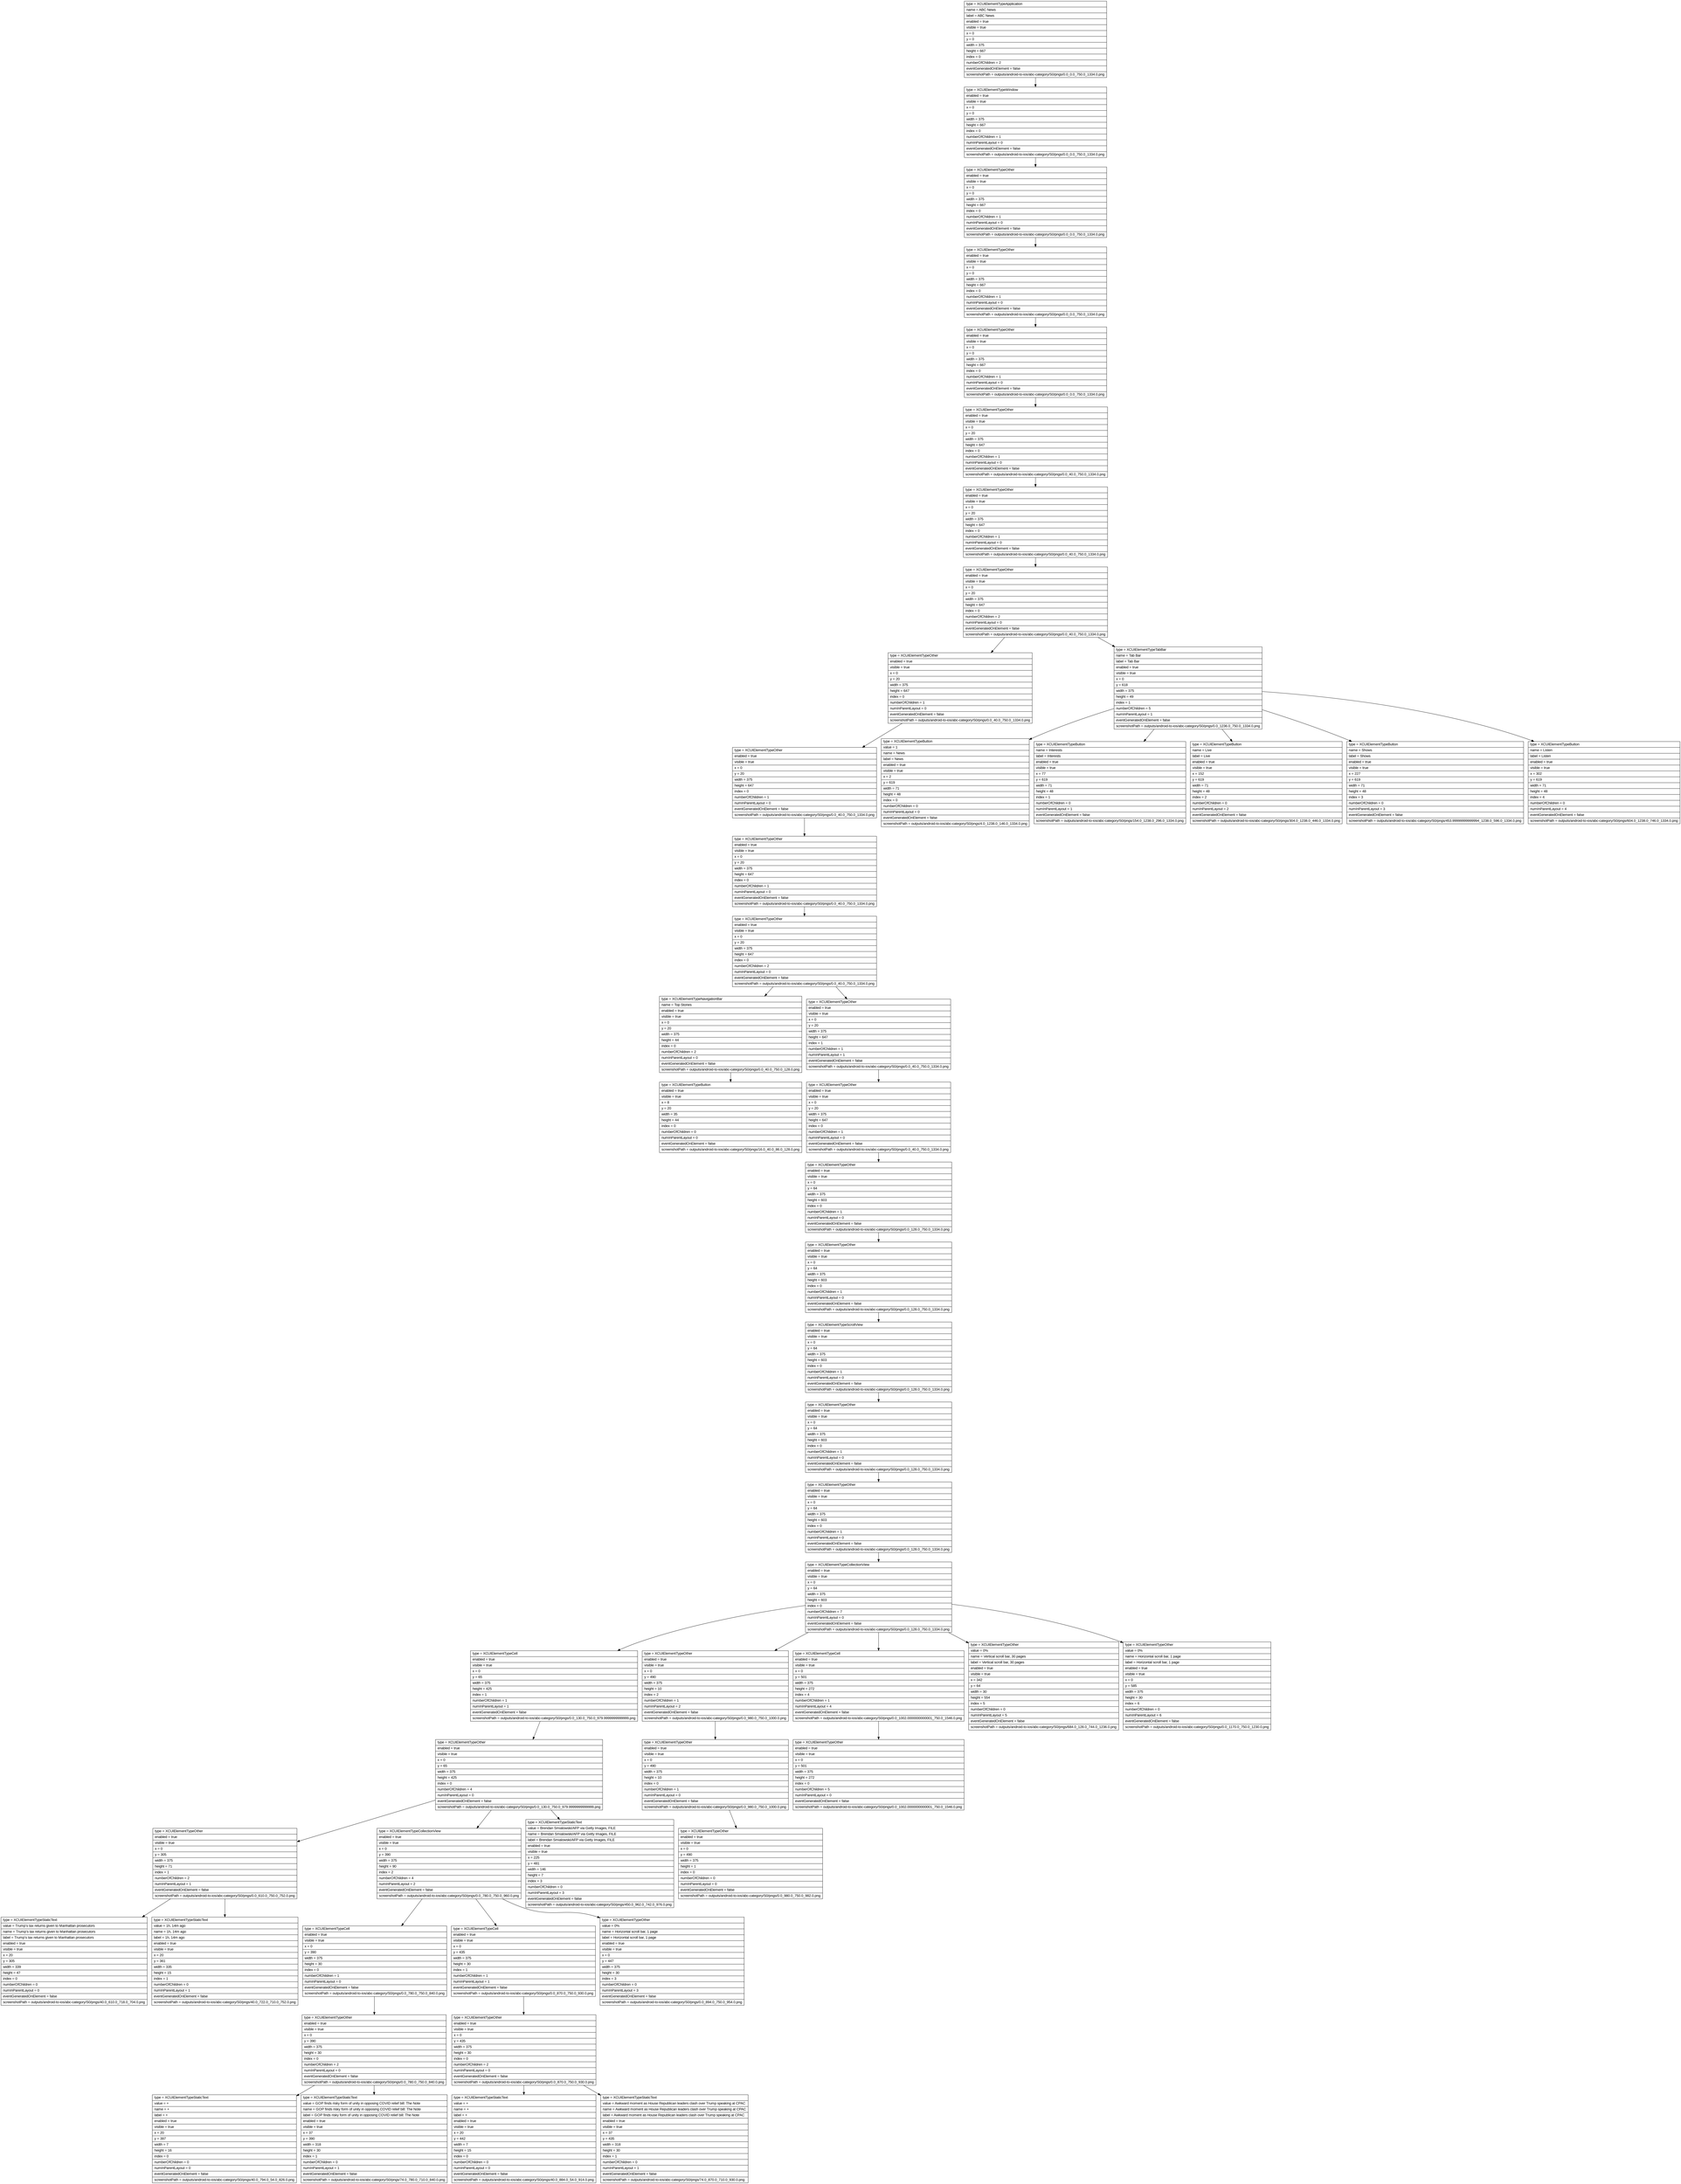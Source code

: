 digraph Layout {

	node [shape=record fontname=Arial];

	0	[label="{type = XCUIElementTypeApplication\l|name = ABC News\l|label = ABC News\l|enabled = true\l|visible = true\l|x = 0\l|y = 0\l|width = 375\l|height = 667\l|index = 0\l|numberOfChildren = 2\l|eventGeneratedOnElement = false \l|screenshotPath = outputs/android-to-ios/abc-category/S0/pngs/0.0_0.0_750.0_1334.0.png\l}"]
	1	[label="{type = XCUIElementTypeWindow\l|enabled = true\l|visible = true\l|x = 0\l|y = 0\l|width = 375\l|height = 667\l|index = 0\l|numberOfChildren = 1\l|numInParentLayout = 0\l|eventGeneratedOnElement = false \l|screenshotPath = outputs/android-to-ios/abc-category/S0/pngs/0.0_0.0_750.0_1334.0.png\l}"]
	2	[label="{type = XCUIElementTypeOther\l|enabled = true\l|visible = true\l|x = 0\l|y = 0\l|width = 375\l|height = 667\l|index = 0\l|numberOfChildren = 1\l|numInParentLayout = 0\l|eventGeneratedOnElement = false \l|screenshotPath = outputs/android-to-ios/abc-category/S0/pngs/0.0_0.0_750.0_1334.0.png\l}"]
	3	[label="{type = XCUIElementTypeOther\l|enabled = true\l|visible = true\l|x = 0\l|y = 0\l|width = 375\l|height = 667\l|index = 0\l|numberOfChildren = 1\l|numInParentLayout = 0\l|eventGeneratedOnElement = false \l|screenshotPath = outputs/android-to-ios/abc-category/S0/pngs/0.0_0.0_750.0_1334.0.png\l}"]
	4	[label="{type = XCUIElementTypeOther\l|enabled = true\l|visible = true\l|x = 0\l|y = 0\l|width = 375\l|height = 667\l|index = 0\l|numberOfChildren = 1\l|numInParentLayout = 0\l|eventGeneratedOnElement = false \l|screenshotPath = outputs/android-to-ios/abc-category/S0/pngs/0.0_0.0_750.0_1334.0.png\l}"]
	5	[label="{type = XCUIElementTypeOther\l|enabled = true\l|visible = true\l|x = 0\l|y = 20\l|width = 375\l|height = 647\l|index = 0\l|numberOfChildren = 1\l|numInParentLayout = 0\l|eventGeneratedOnElement = false \l|screenshotPath = outputs/android-to-ios/abc-category/S0/pngs/0.0_40.0_750.0_1334.0.png\l}"]
	6	[label="{type = XCUIElementTypeOther\l|enabled = true\l|visible = true\l|x = 0\l|y = 20\l|width = 375\l|height = 647\l|index = 0\l|numberOfChildren = 1\l|numInParentLayout = 0\l|eventGeneratedOnElement = false \l|screenshotPath = outputs/android-to-ios/abc-category/S0/pngs/0.0_40.0_750.0_1334.0.png\l}"]
	7	[label="{type = XCUIElementTypeOther\l|enabled = true\l|visible = true\l|x = 0\l|y = 20\l|width = 375\l|height = 647\l|index = 0\l|numberOfChildren = 2\l|numInParentLayout = 0\l|eventGeneratedOnElement = false \l|screenshotPath = outputs/android-to-ios/abc-category/S0/pngs/0.0_40.0_750.0_1334.0.png\l}"]
	8	[label="{type = XCUIElementTypeOther\l|enabled = true\l|visible = true\l|x = 0\l|y = 20\l|width = 375\l|height = 647\l|index = 0\l|numberOfChildren = 1\l|numInParentLayout = 0\l|eventGeneratedOnElement = false \l|screenshotPath = outputs/android-to-ios/abc-category/S0/pngs/0.0_40.0_750.0_1334.0.png\l}"]
	9	[label="{type = XCUIElementTypeTabBar\l|name = Tab Bar\l|label = Tab Bar\l|enabled = true\l|visible = true\l|x = 0\l|y = 618\l|width = 375\l|height = 49\l|index = 1\l|numberOfChildren = 5\l|numInParentLayout = 1\l|eventGeneratedOnElement = false \l|screenshotPath = outputs/android-to-ios/abc-category/S0/pngs/0.0_1236.0_750.0_1334.0.png\l}"]
	10	[label="{type = XCUIElementTypeOther\l|enabled = true\l|visible = true\l|x = 0\l|y = 20\l|width = 375\l|height = 647\l|index = 0\l|numberOfChildren = 1\l|numInParentLayout = 0\l|eventGeneratedOnElement = false \l|screenshotPath = outputs/android-to-ios/abc-category/S0/pngs/0.0_40.0_750.0_1334.0.png\l}"]
	11	[label="{type = XCUIElementTypeButton\l|value = 1\l|name = News\l|label = News\l|enabled = true\l|visible = true\l|x = 2\l|y = 619\l|width = 71\l|height = 48\l|index = 0\l|numberOfChildren = 0\l|numInParentLayout = 0\l|eventGeneratedOnElement = false \l|screenshotPath = outputs/android-to-ios/abc-category/S0/pngs/4.0_1238.0_146.0_1334.0.png\l}"]
	12	[label="{type = XCUIElementTypeButton\l|name = Interests\l|label = Interests\l|enabled = true\l|visible = true\l|x = 77\l|y = 619\l|width = 71\l|height = 48\l|index = 1\l|numberOfChildren = 0\l|numInParentLayout = 1\l|eventGeneratedOnElement = false \l|screenshotPath = outputs/android-to-ios/abc-category/S0/pngs/154.0_1238.0_296.0_1334.0.png\l}"]
	13	[label="{type = XCUIElementTypeButton\l|name = Live\l|label = Live\l|enabled = true\l|visible = true\l|x = 152\l|y = 619\l|width = 71\l|height = 48\l|index = 2\l|numberOfChildren = 0\l|numInParentLayout = 2\l|eventGeneratedOnElement = false \l|screenshotPath = outputs/android-to-ios/abc-category/S0/pngs/304.0_1238.0_446.0_1334.0.png\l}"]
	14	[label="{type = XCUIElementTypeButton\l|name = Shows\l|label = Shows\l|enabled = true\l|visible = true\l|x = 227\l|y = 619\l|width = 71\l|height = 48\l|index = 3\l|numberOfChildren = 0\l|numInParentLayout = 3\l|eventGeneratedOnElement = false \l|screenshotPath = outputs/android-to-ios/abc-category/S0/pngs/453.99999999999994_1238.0_596.0_1334.0.png\l}"]
	15	[label="{type = XCUIElementTypeButton\l|name = Listen\l|label = Listen\l|enabled = true\l|visible = true\l|x = 302\l|y = 619\l|width = 71\l|height = 48\l|index = 4\l|numberOfChildren = 0\l|numInParentLayout = 4\l|eventGeneratedOnElement = false \l|screenshotPath = outputs/android-to-ios/abc-category/S0/pngs/604.0_1238.0_746.0_1334.0.png\l}"]
	16	[label="{type = XCUIElementTypeOther\l|enabled = true\l|visible = true\l|x = 0\l|y = 20\l|width = 375\l|height = 647\l|index = 0\l|numberOfChildren = 1\l|numInParentLayout = 0\l|eventGeneratedOnElement = false \l|screenshotPath = outputs/android-to-ios/abc-category/S0/pngs/0.0_40.0_750.0_1334.0.png\l}"]
	17	[label="{type = XCUIElementTypeOther\l|enabled = true\l|visible = true\l|x = 0\l|y = 20\l|width = 375\l|height = 647\l|index = 0\l|numberOfChildren = 2\l|numInParentLayout = 0\l|eventGeneratedOnElement = false \l|screenshotPath = outputs/android-to-ios/abc-category/S0/pngs/0.0_40.0_750.0_1334.0.png\l}"]
	18	[label="{type = XCUIElementTypeNavigationBar\l|name = Top Stories\l|enabled = true\l|visible = true\l|x = 0\l|y = 20\l|width = 375\l|height = 44\l|index = 0\l|numberOfChildren = 2\l|numInParentLayout = 0\l|eventGeneratedOnElement = false \l|screenshotPath = outputs/android-to-ios/abc-category/S0/pngs/0.0_40.0_750.0_128.0.png\l}"]
	19	[label="{type = XCUIElementTypeOther\l|enabled = true\l|visible = true\l|x = 0\l|y = 20\l|width = 375\l|height = 647\l|index = 1\l|numberOfChildren = 1\l|numInParentLayout = 1\l|eventGeneratedOnElement = false \l|screenshotPath = outputs/android-to-ios/abc-category/S0/pngs/0.0_40.0_750.0_1334.0.png\l}"]
	20	[label="{type = XCUIElementTypeButton\l|enabled = true\l|visible = true\l|x = 8\l|y = 20\l|width = 35\l|height = 44\l|index = 0\l|numberOfChildren = 0\l|numInParentLayout = 0\l|eventGeneratedOnElement = false \l|screenshotPath = outputs/android-to-ios/abc-category/S0/pngs/16.0_40.0_86.0_128.0.png\l}"]
	21	[label="{type = XCUIElementTypeOther\l|enabled = true\l|visible = true\l|x = 0\l|y = 20\l|width = 375\l|height = 647\l|index = 0\l|numberOfChildren = 1\l|numInParentLayout = 0\l|eventGeneratedOnElement = false \l|screenshotPath = outputs/android-to-ios/abc-category/S0/pngs/0.0_40.0_750.0_1334.0.png\l}"]
	22	[label="{type = XCUIElementTypeOther\l|enabled = true\l|visible = true\l|x = 0\l|y = 64\l|width = 375\l|height = 603\l|index = 0\l|numberOfChildren = 1\l|numInParentLayout = 0\l|eventGeneratedOnElement = false \l|screenshotPath = outputs/android-to-ios/abc-category/S0/pngs/0.0_128.0_750.0_1334.0.png\l}"]
	23	[label="{type = XCUIElementTypeOther\l|enabled = true\l|visible = true\l|x = 0\l|y = 64\l|width = 375\l|height = 603\l|index = 0\l|numberOfChildren = 1\l|numInParentLayout = 0\l|eventGeneratedOnElement = false \l|screenshotPath = outputs/android-to-ios/abc-category/S0/pngs/0.0_128.0_750.0_1334.0.png\l}"]
	24	[label="{type = XCUIElementTypeScrollView\l|enabled = true\l|visible = true\l|x = 0\l|y = 64\l|width = 375\l|height = 603\l|index = 0\l|numberOfChildren = 1\l|numInParentLayout = 0\l|eventGeneratedOnElement = false \l|screenshotPath = outputs/android-to-ios/abc-category/S0/pngs/0.0_128.0_750.0_1334.0.png\l}"]
	25	[label="{type = XCUIElementTypeOther\l|enabled = true\l|visible = true\l|x = 0\l|y = 64\l|width = 375\l|height = 603\l|index = 0\l|numberOfChildren = 1\l|numInParentLayout = 0\l|eventGeneratedOnElement = false \l|screenshotPath = outputs/android-to-ios/abc-category/S0/pngs/0.0_128.0_750.0_1334.0.png\l}"]
	26	[label="{type = XCUIElementTypeOther\l|enabled = true\l|visible = true\l|x = 0\l|y = 64\l|width = 375\l|height = 603\l|index = 0\l|numberOfChildren = 1\l|numInParentLayout = 0\l|eventGeneratedOnElement = false \l|screenshotPath = outputs/android-to-ios/abc-category/S0/pngs/0.0_128.0_750.0_1334.0.png\l}"]
	27	[label="{type = XCUIElementTypeCollectionView\l|enabled = true\l|visible = true\l|x = 0\l|y = 64\l|width = 375\l|height = 603\l|index = 0\l|numberOfChildren = 7\l|numInParentLayout = 0\l|eventGeneratedOnElement = false \l|screenshotPath = outputs/android-to-ios/abc-category/S0/pngs/0.0_128.0_750.0_1334.0.png\l}"]
	28	[label="{type = XCUIElementTypeCell\l|enabled = true\l|visible = true\l|x = 0\l|y = 65\l|width = 375\l|height = 425\l|index = 1\l|numberOfChildren = 1\l|numInParentLayout = 1\l|eventGeneratedOnElement = false \l|screenshotPath = outputs/android-to-ios/abc-category/S0/pngs/0.0_130.0_750.0_979.9999999999999.png\l}"]
	29	[label="{type = XCUIElementTypeOther\l|enabled = true\l|visible = true\l|x = 0\l|y = 490\l|width = 375\l|height = 10\l|index = 2\l|numberOfChildren = 1\l|numInParentLayout = 2\l|eventGeneratedOnElement = false \l|screenshotPath = outputs/android-to-ios/abc-category/S0/pngs/0.0_980.0_750.0_1000.0.png\l}"]
	30	[label="{type = XCUIElementTypeCell\l|enabled = true\l|visible = true\l|x = 0\l|y = 501\l|width = 375\l|height = 272\l|index = 4\l|numberOfChildren = 1\l|numInParentLayout = 4\l|eventGeneratedOnElement = false \l|screenshotPath = outputs/android-to-ios/abc-category/S0/pngs/0.0_1002.0000000000001_750.0_1546.0.png\l}"]
	31	[label="{type = XCUIElementTypeOther\l|value = 0%\l|name = Vertical scroll bar, 30 pages\l|label = Vertical scroll bar, 30 pages\l|enabled = true\l|visible = true\l|x = 342\l|y = 64\l|width = 30\l|height = 554\l|index = 5\l|numberOfChildren = 0\l|numInParentLayout = 5\l|eventGeneratedOnElement = false \l|screenshotPath = outputs/android-to-ios/abc-category/S0/pngs/684.0_128.0_744.0_1236.0.png\l}"]
	32	[label="{type = XCUIElementTypeOther\l|value = 0%\l|name = Horizontal scroll bar, 1 page\l|label = Horizontal scroll bar, 1 page\l|enabled = true\l|visible = true\l|x = 0\l|y = 585\l|width = 375\l|height = 30\l|index = 6\l|numberOfChildren = 0\l|numInParentLayout = 6\l|eventGeneratedOnElement = false \l|screenshotPath = outputs/android-to-ios/abc-category/S0/pngs/0.0_1170.0_750.0_1230.0.png\l}"]
	33	[label="{type = XCUIElementTypeOther\l|enabled = true\l|visible = true\l|x = 0\l|y = 65\l|width = 375\l|height = 425\l|index = 0\l|numberOfChildren = 4\l|numInParentLayout = 0\l|eventGeneratedOnElement = false \l|screenshotPath = outputs/android-to-ios/abc-category/S0/pngs/0.0_130.0_750.0_979.9999999999999.png\l}"]
	34	[label="{type = XCUIElementTypeOther\l|enabled = true\l|visible = true\l|x = 0\l|y = 490\l|width = 375\l|height = 10\l|index = 0\l|numberOfChildren = 1\l|numInParentLayout = 0\l|eventGeneratedOnElement = false \l|screenshotPath = outputs/android-to-ios/abc-category/S0/pngs/0.0_980.0_750.0_1000.0.png\l}"]
	35	[label="{type = XCUIElementTypeOther\l|enabled = true\l|visible = true\l|x = 0\l|y = 501\l|width = 375\l|height = 272\l|index = 0\l|numberOfChildren = 5\l|numInParentLayout = 0\l|eventGeneratedOnElement = false \l|screenshotPath = outputs/android-to-ios/abc-category/S0/pngs/0.0_1002.0000000000001_750.0_1546.0.png\l}"]
	36	[label="{type = XCUIElementTypeOther\l|enabled = true\l|visible = true\l|x = 0\l|y = 305\l|width = 375\l|height = 71\l|index = 1\l|numberOfChildren = 2\l|numInParentLayout = 1\l|eventGeneratedOnElement = false \l|screenshotPath = outputs/android-to-ios/abc-category/S0/pngs/0.0_610.0_750.0_752.0.png\l}"]
	37	[label="{type = XCUIElementTypeCollectionView\l|enabled = true\l|visible = true\l|x = 0\l|y = 390\l|width = 375\l|height = 90\l|index = 2\l|numberOfChildren = 4\l|numInParentLayout = 2\l|eventGeneratedOnElement = false \l|screenshotPath = outputs/android-to-ios/abc-category/S0/pngs/0.0_780.0_750.0_960.0.png\l}"]
	38	[label="{type = XCUIElementTypeStaticText\l|value = Brendan Smialowski/AFP via Getty Images, FILE\l|name = Brendan Smialowski/AFP via Getty Images, FILE\l|label = Brendan Smialowski/AFP via Getty Images, FILE\l|enabled = true\l|visible = true\l|x = 225\l|y = 481\l|width = 146\l|height = 7\l|index = 3\l|numberOfChildren = 0\l|numInParentLayout = 3\l|eventGeneratedOnElement = false \l|screenshotPath = outputs/android-to-ios/abc-category/S0/pngs/450.0_962.0_742.0_976.0.png\l}"]
	39	[label="{type = XCUIElementTypeOther\l|enabled = true\l|visible = true\l|x = 0\l|y = 490\l|width = 375\l|height = 1\l|index = 0\l|numberOfChildren = 0\l|numInParentLayout = 0\l|eventGeneratedOnElement = false \l|screenshotPath = outputs/android-to-ios/abc-category/S0/pngs/0.0_980.0_750.0_982.0.png\l}"]
	40	[label="{type = XCUIElementTypeStaticText\l|value = Trump's tax returns given to Manhattan prosecutors \l|name = Trump's tax returns given to Manhattan prosecutors \l|label = Trump's tax returns given to Manhattan prosecutors \l|enabled = true\l|visible = true\l|x = 20\l|y = 305\l|width = 339\l|height = 47\l|index = 0\l|numberOfChildren = 0\l|numInParentLayout = 0\l|eventGeneratedOnElement = false \l|screenshotPath = outputs/android-to-ios/abc-category/S0/pngs/40.0_610.0_718.0_704.0.png\l}"]
	41	[label="{type = XCUIElementTypeStaticText\l|value = 1h, 14m ago\l|name = 1h, 14m ago\l|label = 1h, 14m ago\l|enabled = true\l|visible = true\l|x = 20\l|y = 361\l|width = 335\l|height = 15\l|index = 1\l|numberOfChildren = 0\l|numInParentLayout = 1\l|eventGeneratedOnElement = false \l|screenshotPath = outputs/android-to-ios/abc-category/S0/pngs/40.0_722.0_710.0_752.0.png\l}"]
	42	[label="{type = XCUIElementTypeCell\l|enabled = true\l|visible = true\l|x = 0\l|y = 390\l|width = 375\l|height = 30\l|index = 0\l|numberOfChildren = 1\l|numInParentLayout = 0\l|eventGeneratedOnElement = false \l|screenshotPath = outputs/android-to-ios/abc-category/S0/pngs/0.0_780.0_750.0_840.0.png\l}"]
	43	[label="{type = XCUIElementTypeCell\l|enabled = true\l|visible = true\l|x = 0\l|y = 435\l|width = 375\l|height = 30\l|index = 1\l|numberOfChildren = 1\l|numInParentLayout = 1\l|eventGeneratedOnElement = false \l|screenshotPath = outputs/android-to-ios/abc-category/S0/pngs/0.0_870.0_750.0_930.0.png\l}"]
	44	[label="{type = XCUIElementTypeOther\l|value = 0%\l|name = Horizontal scroll bar, 1 page\l|label = Horizontal scroll bar, 1 page\l|enabled = true\l|visible = true\l|x = 0\l|y = 447\l|width = 375\l|height = 30\l|index = 3\l|numberOfChildren = 0\l|numInParentLayout = 3\l|eventGeneratedOnElement = false \l|screenshotPath = outputs/android-to-ios/abc-category/S0/pngs/0.0_894.0_750.0_954.0.png\l}"]
	45	[label="{type = XCUIElementTypeOther\l|enabled = true\l|visible = true\l|x = 0\l|y = 390\l|width = 375\l|height = 30\l|index = 0\l|numberOfChildren = 2\l|numInParentLayout = 0\l|eventGeneratedOnElement = false \l|screenshotPath = outputs/android-to-ios/abc-category/S0/pngs/0.0_780.0_750.0_840.0.png\l}"]
	46	[label="{type = XCUIElementTypeOther\l|enabled = true\l|visible = true\l|x = 0\l|y = 435\l|width = 375\l|height = 30\l|index = 0\l|numberOfChildren = 2\l|numInParentLayout = 0\l|eventGeneratedOnElement = false \l|screenshotPath = outputs/android-to-ios/abc-category/S0/pngs/0.0_870.0_750.0_930.0.png\l}"]
	47	[label="{type = XCUIElementTypeStaticText\l|value = +\l|name = +\l|label = +\l|enabled = true\l|visible = true\l|x = 20\l|y = 397\l|width = 7\l|height = 16\l|index = 0\l|numberOfChildren = 0\l|numInParentLayout = 0\l|eventGeneratedOnElement = false \l|screenshotPath = outputs/android-to-ios/abc-category/S0/pngs/40.0_794.0_54.0_826.0.png\l}"]
	48	[label="{type = XCUIElementTypeStaticText\l|value = GOP finds risky form of unity in opposing COVID relief bill: The Note\l|name = GOP finds risky form of unity in opposing COVID relief bill: The Note\l|label = GOP finds risky form of unity in opposing COVID relief bill: The Note\l|enabled = true\l|visible = true\l|x = 37\l|y = 390\l|width = 318\l|height = 30\l|index = 1\l|numberOfChildren = 0\l|numInParentLayout = 1\l|eventGeneratedOnElement = false \l|screenshotPath = outputs/android-to-ios/abc-category/S0/pngs/74.0_780.0_710.0_840.0.png\l}"]
	49	[label="{type = XCUIElementTypeStaticText\l|value = +\l|name = +\l|label = +\l|enabled = true\l|visible = true\l|x = 20\l|y = 442\l|width = 7\l|height = 15\l|index = 0\l|numberOfChildren = 0\l|numInParentLayout = 0\l|eventGeneratedOnElement = false \l|screenshotPath = outputs/android-to-ios/abc-category/S0/pngs/40.0_884.0_54.0_914.0.png\l}"]
	50	[label="{type = XCUIElementTypeStaticText\l|value = Awkward moment as House Republican leaders clash over Trump speaking at CPAC\l|name = Awkward moment as House Republican leaders clash over Trump speaking at CPAC\l|label = Awkward moment as House Republican leaders clash over Trump speaking at CPAC\l|enabled = true\l|visible = true\l|x = 37\l|y = 435\l|width = 318\l|height = 30\l|index = 1\l|numberOfChildren = 0\l|numInParentLayout = 1\l|eventGeneratedOnElement = false \l|screenshotPath = outputs/android-to-ios/abc-category/S0/pngs/74.0_870.0_710.0_930.0.png\l}"]


	0 -> 1
	1 -> 2
	2 -> 3
	3 -> 4
	4 -> 5
	5 -> 6
	6 -> 7
	7 -> 8
	7 -> 9
	8 -> 10
	9 -> 11
	9 -> 12
	9 -> 13
	9 -> 14
	9 -> 15
	10 -> 16
	16 -> 17
	17 -> 18
	17 -> 19
	18 -> 20
	19 -> 21
	21 -> 22
	22 -> 23
	23 -> 24
	24 -> 25
	25 -> 26
	26 -> 27
	27 -> 28
	27 -> 29
	27 -> 30
	27 -> 31
	27 -> 32
	28 -> 33
	29 -> 34
	30 -> 35
	33 -> 36
	33 -> 37
	33 -> 38
	34 -> 39
	36 -> 40
	36 -> 41
	37 -> 42
	37 -> 43
	37 -> 44
	42 -> 45
	43 -> 46
	45 -> 47
	45 -> 48
	46 -> 49
	46 -> 50


}
